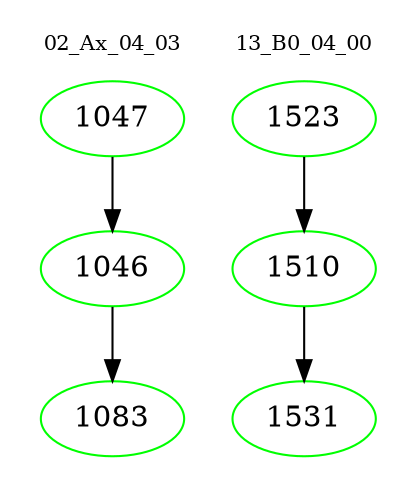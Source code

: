 digraph{
subgraph cluster_0 {
color = white
label = "02_Ax_04_03";
fontsize=10;
T0_1047 [label="1047", color="green"]
T0_1047 -> T0_1046 [color="black"]
T0_1046 [label="1046", color="green"]
T0_1046 -> T0_1083 [color="black"]
T0_1083 [label="1083", color="green"]
}
subgraph cluster_1 {
color = white
label = "13_B0_04_00";
fontsize=10;
T1_1523 [label="1523", color="green"]
T1_1523 -> T1_1510 [color="black"]
T1_1510 [label="1510", color="green"]
T1_1510 -> T1_1531 [color="black"]
T1_1531 [label="1531", color="green"]
}
}
